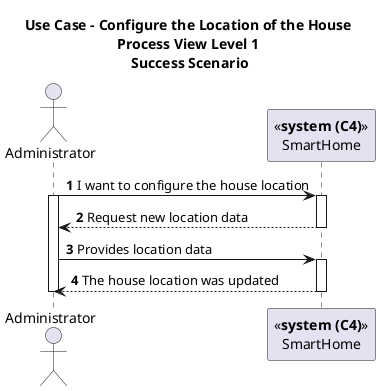 @startuml

title Use Case - Configure the Location of the House \nProcess View Level 1 \nSuccess Scenario
autonumber

actor "Administrator" as A
participant "<<**system (C4)**>>\nSmartHome" as SH

A -> SH : I want to configure the house location
activate A
activate SH
SH --> A : Request new location data
deactivate SH
A -> SH : Provides location data
activate SH
SH --> A : The house location was updated
deactivate SH
deactivate A


@enduml
